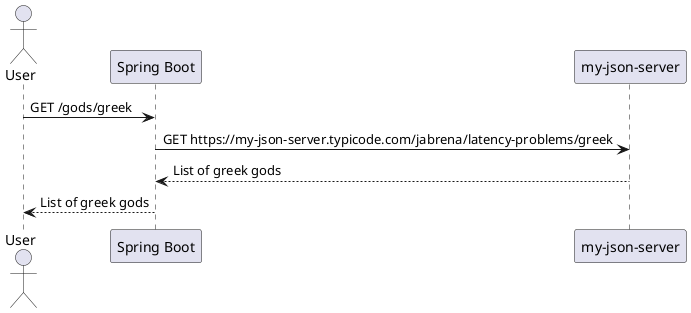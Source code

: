 @startuml

actor "User"

"User" -> "Spring Boot": GET /gods/greek
"Spring Boot" -> "my-json-server": GET https://my-json-server.typicode.com/jabrena/latency-problems/greek
"Spring Boot" <-- "my-json-server": List of greek gods
"User" <-- "Spring Boot": List of greek gods
@enduml